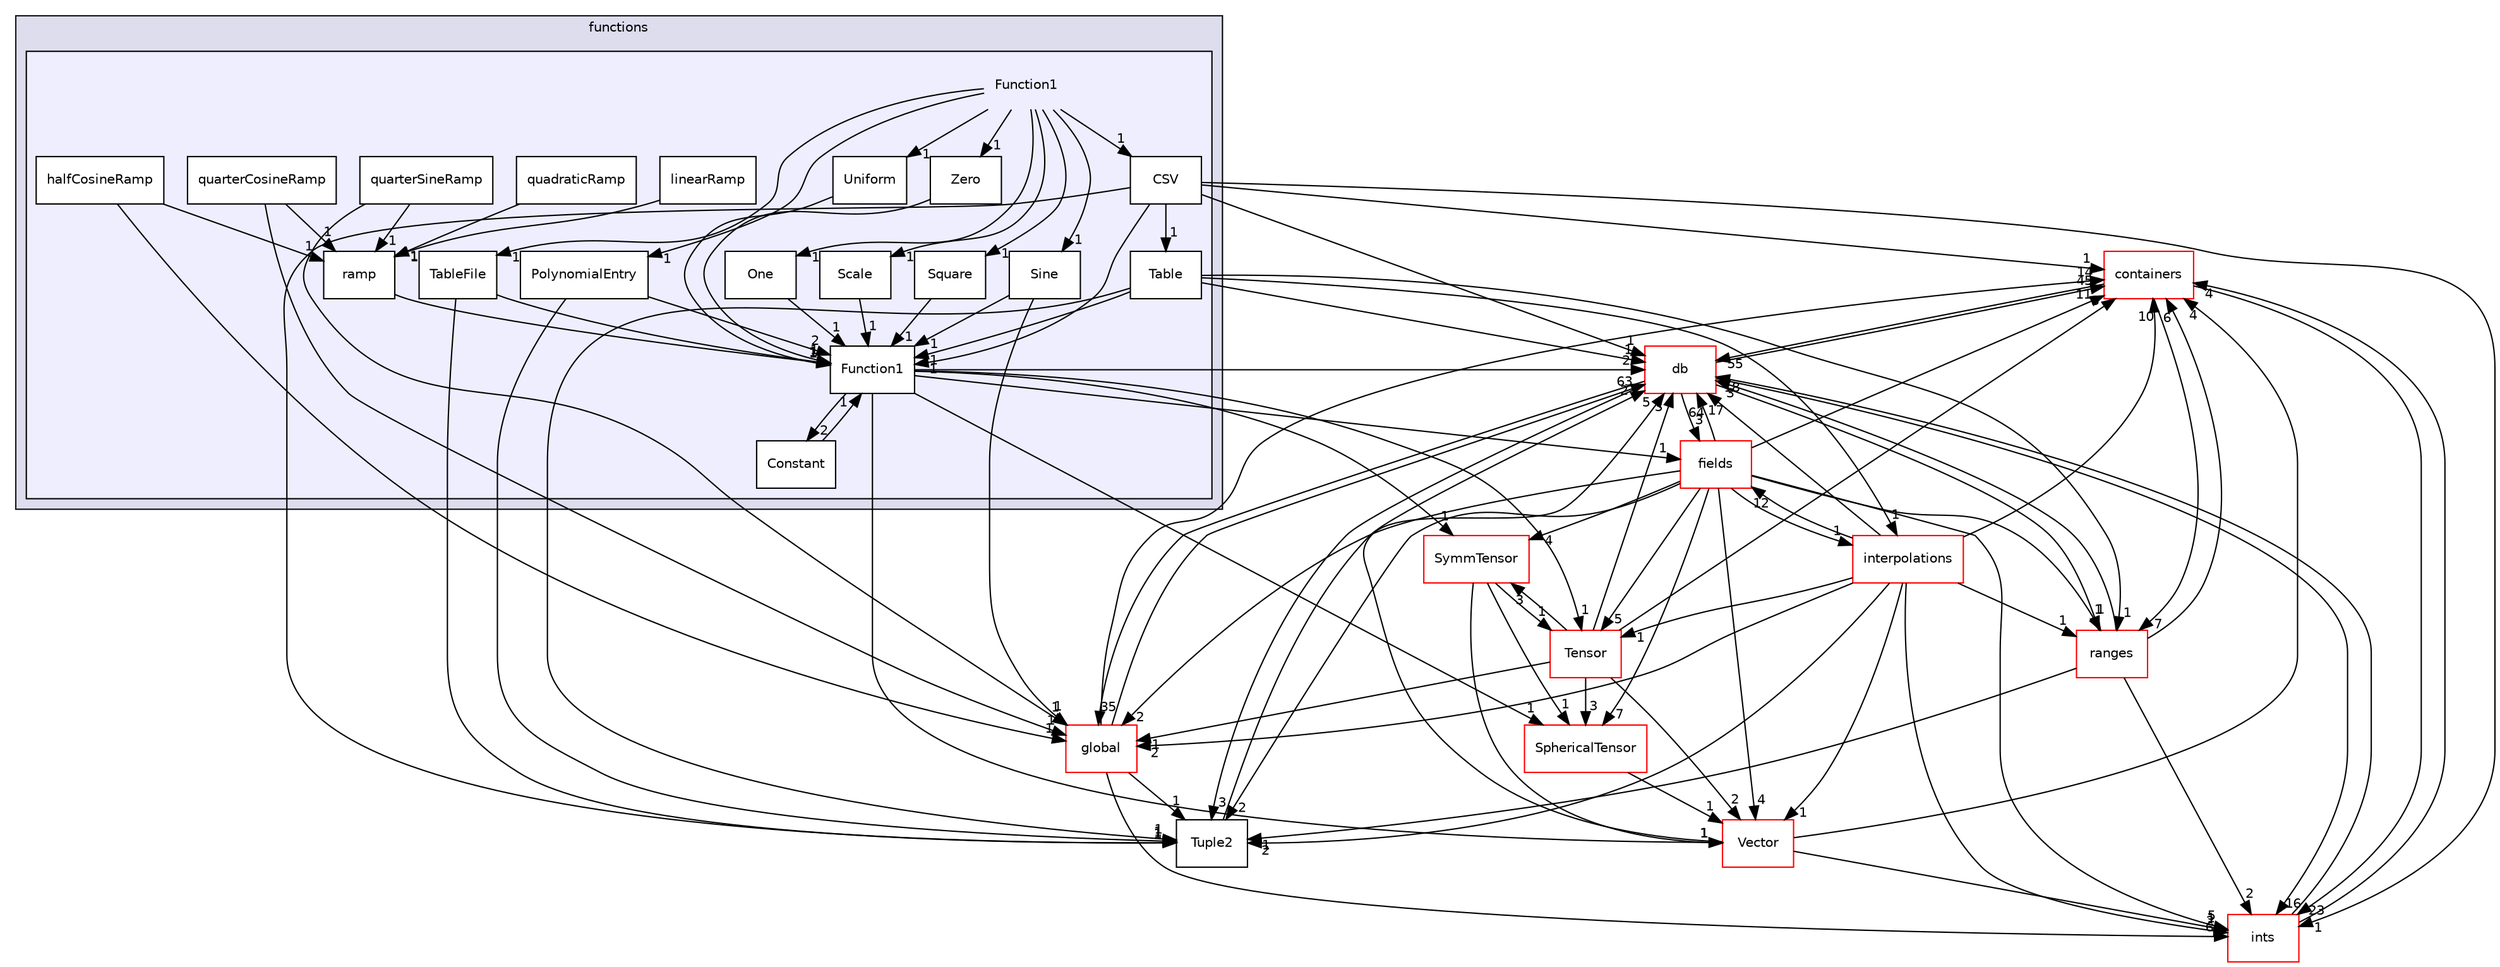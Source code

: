 digraph "src/OpenFOAM/primitives/functions/Function1" {
  bgcolor=transparent;
  compound=true
  node [ fontsize="10", fontname="Helvetica"];
  edge [ labelfontsize="10", labelfontname="Helvetica"];
  subgraph clusterdir_d9e7e9a9f2a6b8c09f93ad92e1b15a84 {
    graph [ bgcolor="#ddddee", pencolor="black", label="functions" fontname="Helvetica", fontsize="10", URL="dir_d9e7e9a9f2a6b8c09f93ad92e1b15a84.html"]
  subgraph clusterdir_bf4f273fcff898a8e57532425217d669 {
    graph [ bgcolor="#eeeeff", pencolor="black", label="" URL="dir_bf4f273fcff898a8e57532425217d669.html"];
    dir_bf4f273fcff898a8e57532425217d669 [shape=plaintext label="Function1"];
    dir_b1801e4ef357c960b85162c510122701 [shape=box label="Constant" color="black" fillcolor="white" style="filled" URL="dir_b1801e4ef357c960b85162c510122701.html"];
    dir_b256e453a796f9da7ab0986e2a420918 [shape=box label="CSV" color="black" fillcolor="white" style="filled" URL="dir_b256e453a796f9da7ab0986e2a420918.html"];
    dir_c0adf992fe16fe46b123b20bd86c3f11 [shape=box label="Function1" color="black" fillcolor="white" style="filled" URL="dir_c0adf992fe16fe46b123b20bd86c3f11.html"];
    dir_fbbbe390f69dcc7d767f89bcdd98df1d [shape=box label="halfCosineRamp" color="black" fillcolor="white" style="filled" URL="dir_fbbbe390f69dcc7d767f89bcdd98df1d.html"];
    dir_17c8336597f96aed99d40072ed68241e [shape=box label="linearRamp" color="black" fillcolor="white" style="filled" URL="dir_17c8336597f96aed99d40072ed68241e.html"];
    dir_9262908745e0a42cb84733b64c6af895 [shape=box label="One" color="black" fillcolor="white" style="filled" URL="dir_9262908745e0a42cb84733b64c6af895.html"];
    dir_2d675d8059bd3f90f0495691ff19430f [shape=box label="PolynomialEntry" color="black" fillcolor="white" style="filled" URL="dir_2d675d8059bd3f90f0495691ff19430f.html"];
    dir_28829f9a0e1c7c0fc55d82c10b1559dd [shape=box label="quadraticRamp" color="black" fillcolor="white" style="filled" URL="dir_28829f9a0e1c7c0fc55d82c10b1559dd.html"];
    dir_28284f02b6403a0305d8b380c25f1507 [shape=box label="quarterCosineRamp" color="black" fillcolor="white" style="filled" URL="dir_28284f02b6403a0305d8b380c25f1507.html"];
    dir_62aca996a23ae1ead272938360712fae [shape=box label="quarterSineRamp" color="black" fillcolor="white" style="filled" URL="dir_62aca996a23ae1ead272938360712fae.html"];
    dir_db837a9a779e4f4f8480520e283a1ec8 [shape=box label="ramp" color="black" fillcolor="white" style="filled" URL="dir_db837a9a779e4f4f8480520e283a1ec8.html"];
    dir_0c33258d7778249ccb903a061b24789c [shape=box label="Scale" color="black" fillcolor="white" style="filled" URL="dir_0c33258d7778249ccb903a061b24789c.html"];
    dir_47e5565e74f2a81136d4a27f698313a8 [shape=box label="Sine" color="black" fillcolor="white" style="filled" URL="dir_47e5565e74f2a81136d4a27f698313a8.html"];
    dir_95b6ddc0f8f7bc612828f135f2acab76 [shape=box label="Square" color="black" fillcolor="white" style="filled" URL="dir_95b6ddc0f8f7bc612828f135f2acab76.html"];
    dir_a9122a1c4792bf2184339ee31c16b482 [shape=box label="Table" color="black" fillcolor="white" style="filled" URL="dir_a9122a1c4792bf2184339ee31c16b482.html"];
    dir_e73a939fab22e640354103a653cfc9af [shape=box label="TableFile" color="black" fillcolor="white" style="filled" URL="dir_e73a939fab22e640354103a653cfc9af.html"];
    dir_bcfa3d4b121dcde8a1655359f14a71f9 [shape=box label="Uniform" color="black" fillcolor="white" style="filled" URL="dir_bcfa3d4b121dcde8a1655359f14a71f9.html"];
    dir_20484ff38e21ab91d93559a18dc949aa [shape=box label="Zero" color="black" fillcolor="white" style="filled" URL="dir_20484ff38e21ab91d93559a18dc949aa.html"];
  }
  }
  dir_962442b8f989d5529fab5e0f0e4ffb74 [shape=box label="fields" color="red" URL="dir_962442b8f989d5529fab5e0f0e4ffb74.html"];
  dir_19d0872053bde092be81d7fe3f56cbf7 [shape=box label="containers" color="red" URL="dir_19d0872053bde092be81d7fe3f56cbf7.html"];
  dir_15da0e2a135f43ffeb4645c968ce8ac7 [shape=box label="Tensor" color="red" URL="dir_15da0e2a135f43ffeb4645c968ce8ac7.html"];
  dir_246f7a9c53924f474d87efd38f207066 [shape=box label="Tuple2" URL="dir_246f7a9c53924f474d87efd38f207066.html"];
  dir_e764f87aebd421bcba631b254777cd25 [shape=box label="interpolations" color="red" URL="dir_e764f87aebd421bcba631b254777cd25.html"];
  dir_6ef5fbba1c02603637a533e2f686aa62 [shape=box label="Vector" color="red" URL="dir_6ef5fbba1c02603637a533e2f686aa62.html"];
  dir_63c634f7a7cfd679ac26c67fb30fc32f [shape=box label="db" color="red" URL="dir_63c634f7a7cfd679ac26c67fb30fc32f.html"];
  dir_8583492183f4d27c76555f8f333dd07b [shape=box label="global" color="red" URL="dir_8583492183f4d27c76555f8f333dd07b.html"];
  dir_4c2d2f51554615c82797d0537eafbb2e [shape=box label="ranges" color="red" URL="dir_4c2d2f51554615c82797d0537eafbb2e.html"];
  dir_b065e1a4bed1b058c87ac57271f42191 [shape=box label="SphericalTensor" color="red" URL="dir_b065e1a4bed1b058c87ac57271f42191.html"];
  dir_086c067a0e64eeb439d30ae0c44248d8 [shape=box label="ints" color="red" URL="dir_086c067a0e64eeb439d30ae0c44248d8.html"];
  dir_1dd80385453c5b0e9d626c2fdc4e90dc [shape=box label="SymmTensor" color="red" URL="dir_1dd80385453c5b0e9d626c2fdc4e90dc.html"];
  dir_20484ff38e21ab91d93559a18dc949aa->dir_c0adf992fe16fe46b123b20bd86c3f11 [headlabel="1", labeldistance=1.5 headhref="dir_002668_002653.html"];
  dir_b1801e4ef357c960b85162c510122701->dir_c0adf992fe16fe46b123b20bd86c3f11 [headlabel="1", labeldistance=1.5 headhref="dir_002651_002653.html"];
  dir_962442b8f989d5529fab5e0f0e4ffb74->dir_19d0872053bde092be81d7fe3f56cbf7 [headlabel="11", labeldistance=1.5 headhref="dir_002305_002156.html"];
  dir_962442b8f989d5529fab5e0f0e4ffb74->dir_15da0e2a135f43ffeb4645c968ce8ac7 [headlabel="5", labeldistance=1.5 headhref="dir_002305_002749.html"];
  dir_962442b8f989d5529fab5e0f0e4ffb74->dir_246f7a9c53924f474d87efd38f207066 [headlabel="2", labeldistance=1.5 headhref="dir_002305_002759.html"];
  dir_962442b8f989d5529fab5e0f0e4ffb74->dir_e764f87aebd421bcba631b254777cd25 [headlabel="1", labeldistance=1.5 headhref="dir_002305_002419.html"];
  dir_962442b8f989d5529fab5e0f0e4ffb74->dir_6ef5fbba1c02603637a533e2f686aa62 [headlabel="4", labeldistance=1.5 headhref="dir_002305_002760.html"];
  dir_962442b8f989d5529fab5e0f0e4ffb74->dir_63c634f7a7cfd679ac26c67fb30fc32f [headlabel="64", labeldistance=1.5 headhref="dir_002305_002218.html"];
  dir_962442b8f989d5529fab5e0f0e4ffb74->dir_8583492183f4d27c76555f8f333dd07b [headlabel="2", labeldistance=1.5 headhref="dir_002305_002385.html"];
  dir_962442b8f989d5529fab5e0f0e4ffb74->dir_4c2d2f51554615c82797d0537eafbb2e [headlabel="1", labeldistance=1.5 headhref="dir_002305_002704.html"];
  dir_962442b8f989d5529fab5e0f0e4ffb74->dir_b065e1a4bed1b058c87ac57271f42191 [headlabel="7", labeldistance=1.5 headhref="dir_002305_002726.html"];
  dir_962442b8f989d5529fab5e0f0e4ffb74->dir_086c067a0e64eeb439d30ae0c44248d8 [headlabel="5", labeldistance=1.5 headhref="dir_002305_002677.html"];
  dir_962442b8f989d5529fab5e0f0e4ffb74->dir_1dd80385453c5b0e9d626c2fdc4e90dc [headlabel="4", labeldistance=1.5 headhref="dir_002305_002744.html"];
  dir_19d0872053bde092be81d7fe3f56cbf7->dir_63c634f7a7cfd679ac26c67fb30fc32f [headlabel="55", labeldistance=1.5 headhref="dir_002156_002218.html"];
  dir_19d0872053bde092be81d7fe3f56cbf7->dir_4c2d2f51554615c82797d0537eafbb2e [headlabel="7", labeldistance=1.5 headhref="dir_002156_002704.html"];
  dir_19d0872053bde092be81d7fe3f56cbf7->dir_086c067a0e64eeb439d30ae0c44248d8 [headlabel="23", labeldistance=1.5 headhref="dir_002156_002677.html"];
  dir_fbbbe390f69dcc7d767f89bcdd98df1d->dir_db837a9a779e4f4f8480520e283a1ec8 [headlabel="1", labeldistance=1.5 headhref="dir_002654_002661.html"];
  dir_fbbbe390f69dcc7d767f89bcdd98df1d->dir_8583492183f4d27c76555f8f333dd07b [headlabel="1", labeldistance=1.5 headhref="dir_002654_002385.html"];
  dir_9262908745e0a42cb84733b64c6af895->dir_c0adf992fe16fe46b123b20bd86c3f11 [headlabel="1", labeldistance=1.5 headhref="dir_002656_002653.html"];
  dir_15da0e2a135f43ffeb4645c968ce8ac7->dir_19d0872053bde092be81d7fe3f56cbf7 [headlabel="3", labeldistance=1.5 headhref="dir_002749_002156.html"];
  dir_15da0e2a135f43ffeb4645c968ce8ac7->dir_6ef5fbba1c02603637a533e2f686aa62 [headlabel="2", labeldistance=1.5 headhref="dir_002749_002760.html"];
  dir_15da0e2a135f43ffeb4645c968ce8ac7->dir_63c634f7a7cfd679ac26c67fb30fc32f [headlabel="3", labeldistance=1.5 headhref="dir_002749_002218.html"];
  dir_15da0e2a135f43ffeb4645c968ce8ac7->dir_8583492183f4d27c76555f8f333dd07b [headlabel="1", labeldistance=1.5 headhref="dir_002749_002385.html"];
  dir_15da0e2a135f43ffeb4645c968ce8ac7->dir_b065e1a4bed1b058c87ac57271f42191 [headlabel="3", labeldistance=1.5 headhref="dir_002749_002726.html"];
  dir_15da0e2a135f43ffeb4645c968ce8ac7->dir_1dd80385453c5b0e9d626c2fdc4e90dc [headlabel="3", labeldistance=1.5 headhref="dir_002749_002744.html"];
  dir_246f7a9c53924f474d87efd38f207066->dir_63c634f7a7cfd679ac26c67fb30fc32f [headlabel="2", labeldistance=1.5 headhref="dir_002759_002218.html"];
  dir_e764f87aebd421bcba631b254777cd25->dir_962442b8f989d5529fab5e0f0e4ffb74 [headlabel="12", labeldistance=1.5 headhref="dir_002419_002305.html"];
  dir_e764f87aebd421bcba631b254777cd25->dir_19d0872053bde092be81d7fe3f56cbf7 [headlabel="10", labeldistance=1.5 headhref="dir_002419_002156.html"];
  dir_e764f87aebd421bcba631b254777cd25->dir_15da0e2a135f43ffeb4645c968ce8ac7 [headlabel="1", labeldistance=1.5 headhref="dir_002419_002749.html"];
  dir_e764f87aebd421bcba631b254777cd25->dir_246f7a9c53924f474d87efd38f207066 [headlabel="2", labeldistance=1.5 headhref="dir_002419_002759.html"];
  dir_e764f87aebd421bcba631b254777cd25->dir_6ef5fbba1c02603637a533e2f686aa62 [headlabel="1", labeldistance=1.5 headhref="dir_002419_002760.html"];
  dir_e764f87aebd421bcba631b254777cd25->dir_63c634f7a7cfd679ac26c67fb30fc32f [headlabel="17", labeldistance=1.5 headhref="dir_002419_002218.html"];
  dir_e764f87aebd421bcba631b254777cd25->dir_8583492183f4d27c76555f8f333dd07b [headlabel="2", labeldistance=1.5 headhref="dir_002419_002385.html"];
  dir_e764f87aebd421bcba631b254777cd25->dir_4c2d2f51554615c82797d0537eafbb2e [headlabel="1", labeldistance=1.5 headhref="dir_002419_002704.html"];
  dir_e764f87aebd421bcba631b254777cd25->dir_086c067a0e64eeb439d30ae0c44248d8 [headlabel="2", labeldistance=1.5 headhref="dir_002419_002677.html"];
  dir_b256e453a796f9da7ab0986e2a420918->dir_19d0872053bde092be81d7fe3f56cbf7 [headlabel="1", labeldistance=1.5 headhref="dir_002652_002156.html"];
  dir_b256e453a796f9da7ab0986e2a420918->dir_246f7a9c53924f474d87efd38f207066 [headlabel="1", labeldistance=1.5 headhref="dir_002652_002759.html"];
  dir_b256e453a796f9da7ab0986e2a420918->dir_63c634f7a7cfd679ac26c67fb30fc32f [headlabel="1", labeldistance=1.5 headhref="dir_002652_002218.html"];
  dir_b256e453a796f9da7ab0986e2a420918->dir_a9122a1c4792bf2184339ee31c16b482 [headlabel="1", labeldistance=1.5 headhref="dir_002652_002665.html"];
  dir_b256e453a796f9da7ab0986e2a420918->dir_086c067a0e64eeb439d30ae0c44248d8 [headlabel="1", labeldistance=1.5 headhref="dir_002652_002677.html"];
  dir_b256e453a796f9da7ab0986e2a420918->dir_c0adf992fe16fe46b123b20bd86c3f11 [headlabel="1", labeldistance=1.5 headhref="dir_002652_002653.html"];
  dir_95b6ddc0f8f7bc612828f135f2acab76->dir_c0adf992fe16fe46b123b20bd86c3f11 [headlabel="1", labeldistance=1.5 headhref="dir_002664_002653.html"];
  dir_28829f9a0e1c7c0fc55d82c10b1559dd->dir_db837a9a779e4f4f8480520e283a1ec8 [headlabel="1", labeldistance=1.5 headhref="dir_002658_002661.html"];
  dir_0c33258d7778249ccb903a061b24789c->dir_c0adf992fe16fe46b123b20bd86c3f11 [headlabel="1", labeldistance=1.5 headhref="dir_002662_002653.html"];
  dir_17c8336597f96aed99d40072ed68241e->dir_db837a9a779e4f4f8480520e283a1ec8 [headlabel="1", labeldistance=1.5 headhref="dir_002655_002661.html"];
  dir_db837a9a779e4f4f8480520e283a1ec8->dir_c0adf992fe16fe46b123b20bd86c3f11 [headlabel="1", labeldistance=1.5 headhref="dir_002661_002653.html"];
  dir_6ef5fbba1c02603637a533e2f686aa62->dir_19d0872053bde092be81d7fe3f56cbf7 [headlabel="4", labeldistance=1.5 headhref="dir_002760_002156.html"];
  dir_6ef5fbba1c02603637a533e2f686aa62->dir_63c634f7a7cfd679ac26c67fb30fc32f [headlabel="5", labeldistance=1.5 headhref="dir_002760_002218.html"];
  dir_6ef5fbba1c02603637a533e2f686aa62->dir_086c067a0e64eeb439d30ae0c44248d8 [headlabel="1", labeldistance=1.5 headhref="dir_002760_002677.html"];
  dir_63c634f7a7cfd679ac26c67fb30fc32f->dir_962442b8f989d5529fab5e0f0e4ffb74 [headlabel="3", labeldistance=1.5 headhref="dir_002218_002305.html"];
  dir_63c634f7a7cfd679ac26c67fb30fc32f->dir_19d0872053bde092be81d7fe3f56cbf7 [headlabel="45", labeldistance=1.5 headhref="dir_002218_002156.html"];
  dir_63c634f7a7cfd679ac26c67fb30fc32f->dir_246f7a9c53924f474d87efd38f207066 [headlabel="3", labeldistance=1.5 headhref="dir_002218_002759.html"];
  dir_63c634f7a7cfd679ac26c67fb30fc32f->dir_8583492183f4d27c76555f8f333dd07b [headlabel="35", labeldistance=1.5 headhref="dir_002218_002385.html"];
  dir_63c634f7a7cfd679ac26c67fb30fc32f->dir_4c2d2f51554615c82797d0537eafbb2e [headlabel="1", labeldistance=1.5 headhref="dir_002218_002704.html"];
  dir_63c634f7a7cfd679ac26c67fb30fc32f->dir_086c067a0e64eeb439d30ae0c44248d8 [headlabel="16", labeldistance=1.5 headhref="dir_002218_002677.html"];
  dir_2d675d8059bd3f90f0495691ff19430f->dir_246f7a9c53924f474d87efd38f207066 [headlabel="1", labeldistance=1.5 headhref="dir_002657_002759.html"];
  dir_2d675d8059bd3f90f0495691ff19430f->dir_c0adf992fe16fe46b123b20bd86c3f11 [headlabel="2", labeldistance=1.5 headhref="dir_002657_002653.html"];
  dir_bf4f273fcff898a8e57532425217d669->dir_20484ff38e21ab91d93559a18dc949aa [headlabel="1", labeldistance=1.5 headhref="dir_002650_002668.html"];
  dir_bf4f273fcff898a8e57532425217d669->dir_9262908745e0a42cb84733b64c6af895 [headlabel="1", labeldistance=1.5 headhref="dir_002650_002656.html"];
  dir_bf4f273fcff898a8e57532425217d669->dir_b256e453a796f9da7ab0986e2a420918 [headlabel="1", labeldistance=1.5 headhref="dir_002650_002652.html"];
  dir_bf4f273fcff898a8e57532425217d669->dir_95b6ddc0f8f7bc612828f135f2acab76 [headlabel="1", labeldistance=1.5 headhref="dir_002650_002664.html"];
  dir_bf4f273fcff898a8e57532425217d669->dir_0c33258d7778249ccb903a061b24789c [headlabel="1", labeldistance=1.5 headhref="dir_002650_002662.html"];
  dir_bf4f273fcff898a8e57532425217d669->dir_2d675d8059bd3f90f0495691ff19430f [headlabel="1", labeldistance=1.5 headhref="dir_002650_002657.html"];
  dir_bf4f273fcff898a8e57532425217d669->dir_e73a939fab22e640354103a653cfc9af [headlabel="1", labeldistance=1.5 headhref="dir_002650_002666.html"];
  dir_bf4f273fcff898a8e57532425217d669->dir_bcfa3d4b121dcde8a1655359f14a71f9 [headlabel="1", labeldistance=1.5 headhref="dir_002650_002667.html"];
  dir_bf4f273fcff898a8e57532425217d669->dir_47e5565e74f2a81136d4a27f698313a8 [headlabel="1", labeldistance=1.5 headhref="dir_002650_002663.html"];
  dir_8583492183f4d27c76555f8f333dd07b->dir_19d0872053bde092be81d7fe3f56cbf7 [headlabel="14", labeldistance=1.5 headhref="dir_002385_002156.html"];
  dir_8583492183f4d27c76555f8f333dd07b->dir_246f7a9c53924f474d87efd38f207066 [headlabel="1", labeldistance=1.5 headhref="dir_002385_002759.html"];
  dir_8583492183f4d27c76555f8f333dd07b->dir_63c634f7a7cfd679ac26c67fb30fc32f [headlabel="63", labeldistance=1.5 headhref="dir_002385_002218.html"];
  dir_8583492183f4d27c76555f8f333dd07b->dir_086c067a0e64eeb439d30ae0c44248d8 [headlabel="6", labeldistance=1.5 headhref="dir_002385_002677.html"];
  dir_4c2d2f51554615c82797d0537eafbb2e->dir_19d0872053bde092be81d7fe3f56cbf7 [headlabel="6", labeldistance=1.5 headhref="dir_002704_002156.html"];
  dir_4c2d2f51554615c82797d0537eafbb2e->dir_246f7a9c53924f474d87efd38f207066 [headlabel="1", labeldistance=1.5 headhref="dir_002704_002759.html"];
  dir_4c2d2f51554615c82797d0537eafbb2e->dir_63c634f7a7cfd679ac26c67fb30fc32f [headlabel="3", labeldistance=1.5 headhref="dir_002704_002218.html"];
  dir_4c2d2f51554615c82797d0537eafbb2e->dir_086c067a0e64eeb439d30ae0c44248d8 [headlabel="2", labeldistance=1.5 headhref="dir_002704_002677.html"];
  dir_28284f02b6403a0305d8b380c25f1507->dir_db837a9a779e4f4f8480520e283a1ec8 [headlabel="1", labeldistance=1.5 headhref="dir_002659_002661.html"];
  dir_28284f02b6403a0305d8b380c25f1507->dir_8583492183f4d27c76555f8f333dd07b [headlabel="1", labeldistance=1.5 headhref="dir_002659_002385.html"];
  dir_e73a939fab22e640354103a653cfc9af->dir_246f7a9c53924f474d87efd38f207066 [headlabel="1", labeldistance=1.5 headhref="dir_002666_002759.html"];
  dir_e73a939fab22e640354103a653cfc9af->dir_c0adf992fe16fe46b123b20bd86c3f11 [headlabel="1", labeldistance=1.5 headhref="dir_002666_002653.html"];
  dir_bcfa3d4b121dcde8a1655359f14a71f9->dir_c0adf992fe16fe46b123b20bd86c3f11 [headlabel="1", labeldistance=1.5 headhref="dir_002667_002653.html"];
  dir_b065e1a4bed1b058c87ac57271f42191->dir_6ef5fbba1c02603637a533e2f686aa62 [headlabel="1", labeldistance=1.5 headhref="dir_002726_002760.html"];
  dir_a9122a1c4792bf2184339ee31c16b482->dir_246f7a9c53924f474d87efd38f207066 [headlabel="1", labeldistance=1.5 headhref="dir_002665_002759.html"];
  dir_a9122a1c4792bf2184339ee31c16b482->dir_e764f87aebd421bcba631b254777cd25 [headlabel="1", labeldistance=1.5 headhref="dir_002665_002419.html"];
  dir_a9122a1c4792bf2184339ee31c16b482->dir_63c634f7a7cfd679ac26c67fb30fc32f [headlabel="1", labeldistance=1.5 headhref="dir_002665_002218.html"];
  dir_a9122a1c4792bf2184339ee31c16b482->dir_4c2d2f51554615c82797d0537eafbb2e [headlabel="1", labeldistance=1.5 headhref="dir_002665_002704.html"];
  dir_a9122a1c4792bf2184339ee31c16b482->dir_c0adf992fe16fe46b123b20bd86c3f11 [headlabel="1", labeldistance=1.5 headhref="dir_002665_002653.html"];
  dir_47e5565e74f2a81136d4a27f698313a8->dir_8583492183f4d27c76555f8f333dd07b [headlabel="1", labeldistance=1.5 headhref="dir_002663_002385.html"];
  dir_47e5565e74f2a81136d4a27f698313a8->dir_c0adf992fe16fe46b123b20bd86c3f11 [headlabel="1", labeldistance=1.5 headhref="dir_002663_002653.html"];
  dir_62aca996a23ae1ead272938360712fae->dir_db837a9a779e4f4f8480520e283a1ec8 [headlabel="1", labeldistance=1.5 headhref="dir_002660_002661.html"];
  dir_62aca996a23ae1ead272938360712fae->dir_8583492183f4d27c76555f8f333dd07b [headlabel="1", labeldistance=1.5 headhref="dir_002660_002385.html"];
  dir_086c067a0e64eeb439d30ae0c44248d8->dir_19d0872053bde092be81d7fe3f56cbf7 [headlabel="4", labeldistance=1.5 headhref="dir_002677_002156.html"];
  dir_086c067a0e64eeb439d30ae0c44248d8->dir_63c634f7a7cfd679ac26c67fb30fc32f [headlabel="18", labeldistance=1.5 headhref="dir_002677_002218.html"];
  dir_1dd80385453c5b0e9d626c2fdc4e90dc->dir_15da0e2a135f43ffeb4645c968ce8ac7 [headlabel="1", labeldistance=1.5 headhref="dir_002744_002749.html"];
  dir_1dd80385453c5b0e9d626c2fdc4e90dc->dir_6ef5fbba1c02603637a533e2f686aa62 [headlabel="1", labeldistance=1.5 headhref="dir_002744_002760.html"];
  dir_1dd80385453c5b0e9d626c2fdc4e90dc->dir_b065e1a4bed1b058c87ac57271f42191 [headlabel="1", labeldistance=1.5 headhref="dir_002744_002726.html"];
  dir_c0adf992fe16fe46b123b20bd86c3f11->dir_b1801e4ef357c960b85162c510122701 [headlabel="2", labeldistance=1.5 headhref="dir_002653_002651.html"];
  dir_c0adf992fe16fe46b123b20bd86c3f11->dir_962442b8f989d5529fab5e0f0e4ffb74 [headlabel="1", labeldistance=1.5 headhref="dir_002653_002305.html"];
  dir_c0adf992fe16fe46b123b20bd86c3f11->dir_15da0e2a135f43ffeb4645c968ce8ac7 [headlabel="1", labeldistance=1.5 headhref="dir_002653_002749.html"];
  dir_c0adf992fe16fe46b123b20bd86c3f11->dir_6ef5fbba1c02603637a533e2f686aa62 [headlabel="1", labeldistance=1.5 headhref="dir_002653_002760.html"];
  dir_c0adf992fe16fe46b123b20bd86c3f11->dir_63c634f7a7cfd679ac26c67fb30fc32f [headlabel="2", labeldistance=1.5 headhref="dir_002653_002218.html"];
  dir_c0adf992fe16fe46b123b20bd86c3f11->dir_b065e1a4bed1b058c87ac57271f42191 [headlabel="1", labeldistance=1.5 headhref="dir_002653_002726.html"];
  dir_c0adf992fe16fe46b123b20bd86c3f11->dir_1dd80385453c5b0e9d626c2fdc4e90dc [headlabel="1", labeldistance=1.5 headhref="dir_002653_002744.html"];
}
